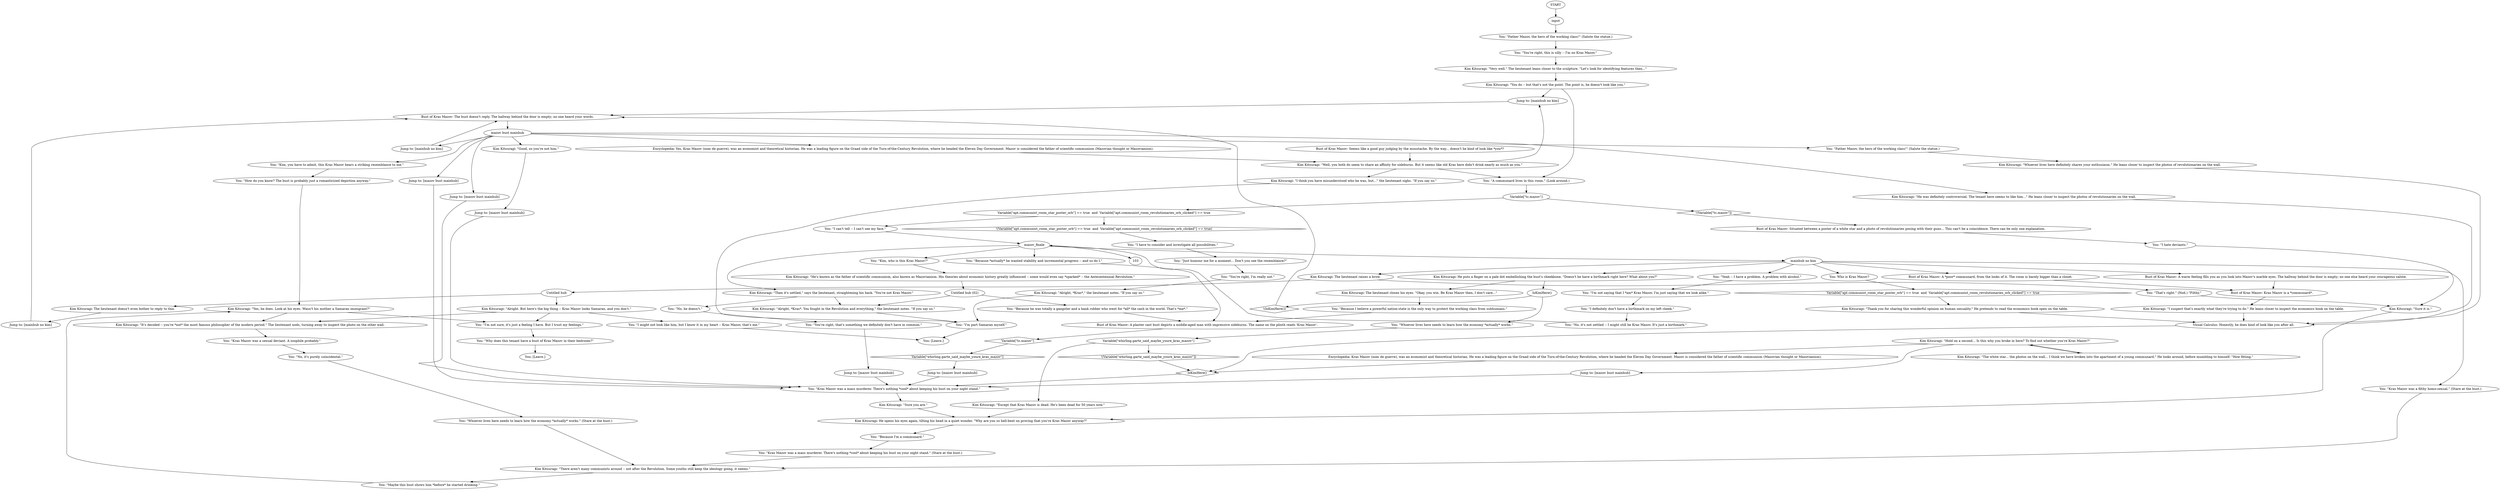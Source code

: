 # APT / MAZOV BUST
# This is the bust of Kras Mazov. Finishes "Find out if you're Kras Mazov" task.
# ==================================================
digraph G {
	  0 [label="START"];
	  1 [label="input"];
	  2 [label="You: \"Kim, you have to admit, this Kras Mazov bears a striking resemblance to me.\""];
	  3 [label="You: Who is Kras Mazov?"];
	  4 [label="Kim Kitsuragi: \"He's known as the father of scientific communism, also known as Mazovianism. His theories about economic history greatly influenced -- some would even say *sparked* -- the Antecentennial Revolution.\""];
	  5 [label="You: \"Because *actually* he wanted stability and incremental progress -- and so do I.\""];
	  6 [label="You: \"That's right.\" (Nod.) \"Filthy.\""];
	  7 [label="Bust of Kras Mazov: Seems like a good guy judging by the moustache. By the way... doesn't he kind of look like *you*?"];
	  8 [label="You: \"I have to consider and investigate all possibilities.\""];
	  9 [label="Encyclopedia: Kras Mazov (nom de guerre), was an economist and theoretical historian. He was a leading figure on the Graad side of the Turn-of-the-Century Revolution, where he headed the Eleven Day Government. Mazov is considered the father of scientific communism (Mazovian thought or Mazovianism)."];
	  10 [label="Bust of Kras Mazov: Situated between a poster of a white star and a photo of revolutionaries posing with their guns... This can't be a coincidence. There can be only one explanation."];
	  11 [label="Kim Kitsuragi: \"Thank you for sharing this wonderful opinion on human sexuality.\" He pretends to read the economics book open on the table."];
	  12 [label="Kim Kitsuragi: \"Sure it is.\""];
	  13 [label="You: \"Whoever lives here needs to learn how the economy *actually* works.\" (Stare at the bust.)"];
	  14 [label="You: \"Kras Mazov was a filthy homo-sexual.\" (Stare at the bust.)"];
	  15 [label="You: \"Yeah -- I have a problem. A problem with alcohol.\""];
	  16 [label="Kim Kitsuragi: \"I think you have misunderstood who he was, but...\" the lieutenant sighs. \"If you say so.\""];
	  17 [label="Bust of Kras Mazov: A plaster cast bust depicts a middle-aged man with impressive sideburns. The name on the plinth reads 'Kras Mazov'."];
	  18 [label="You: \"Father Mazov, the hero of the working class!\" (Salute the statue.)"];
	  19 [label="Jump to: [mazov bust mainhub]"];
	  20 [label="You: \"Maybe this bust shows him *before* he started drinking.\""];
	  21 [label="Jump to: [mainhub no kim]"];
	  22 [label="Bust of Kras Mazov: Kras Mazov is a *communard*."];
	  23 [label="You: \"I hate deviants.\""];
	  24 [label="Untitled hub"];
	  25 [label="Kim Kitsuragi: He opens his eyes again, tilting his head in a quiet wonder. \"Why are you so hell-bent on proving that you're Kras Mazov anyway?\""];
	  26 [label="You: \"Because I believe a powerful nation-state is the only way to protect the working class from subhumans.\""];
	  27 [label="mainhub no kim"];
	  28 [label="Bust of Kras Mazov: The bust doesn't reply. The hallway behind the door is empty; no one heard your words."];
	  29 [label="Kim Kitsuragi: \"There aren't many communists around -- not after the Revolution. Some youths still keep the ideology going, it seems.\""];
	  30 [label="Visual Calculus: Honestly, he does kind of look like you after all."];
	  31 [label="Jump to: [mazov bust mainhub]"];
	  32 [label="You: \"Kras Mazov was a sexual deviant. A zoophile probably.\""];
	  33 [label="Encyclopedia: Yes, Kras Mazov (nom de guerre), was an economist and theoretical historian. He was a leading figure on the Graad side of the Turn-of-the-Century Revolution, where he headed the Eleven Day Government. Mazov is considered the father of scientific communism (Mazovian thought or Mazovianism)."];
	  34 [label="Kim Kitsuragi: \"I suspect that's exactly what they're trying to do.\" He leans closer to inspect the economics book on the table."];
	  35 [label="Variable[\"whirling.garte_said_maybe_youre_kras_mazov\"]"];
	  36 [label="Variable[\"whirling.garte_said_maybe_youre_kras_mazov\"]", shape=diamond];
	  37 [label="!(Variable[\"whirling.garte_said_maybe_youre_kras_mazov\"])", shape=diamond];
	  38 [label="Kim Kitsuragi: \"Except that Kras Mazov is dead. He's been dead for 50 years now.\""];
	  39 [label="You: \"Just humour me for a moment... Don't you see the resemblance?\""];
	  40 [label="Kim Kitsuragi: \"Alright. But here's the big thing -- Kras Mazov looks Samaran, and you don't.\""];
	  41 [label="mazov_finale"];
	  42 [label="You: \"Because I'm a communard.\""];
	  43 [label="Kim Kitsuragi: \"Then it's settled,\" says the lieutenant, straightening his back. \"You're not Kras Mazov.\""];
	  44 [label="You: \"No, it's not settled -- I might still be Kras Mazov. It's just a birthmark.\""];
	  45 [label="You: \"No, he doesn't.\""];
	  46 [label="You: \"I might not look like him, but I know it in my heart -- Kras Mazov, that's me.\""];
	  47 [label="You: \"Because he was totally a gangster and a bank robber who went for *all* the cash in the world. That's *me*.\""];
	  48 [label="You: \"Kim, who is this Kras Mazov?\""];
	  49 [label="Jump to: [mainhub no kim]"];
	  50 [label="Kim Kitsuragi: \"Well, you both do seem to share an affinity for sideburns. But it seems like old Kras here didn't drink nearly as much as you.\""];
	  51 [label="You: \"You're right, I'm really not.\""];
	  52 [label="Kim Kitsuragi: \"Alright, *Kras*. You fought in the Revolution and everything,\" the lieutenant notes. \"If you say so.\""];
	  53 [label="You: \"Kras Mazov was a mass murderer. There's nothing *cool* about keeping his bust on your night stand.\" (Stare at the bust.)"];
	  54 [label="Bust of Kras Mazov: A *poor* communard, from the looks of it. The room is barely bigger than a closet."];
	  55 [label="Variable[\"tc.mazov\"]"];
	  56 [label="Variable[\"tc.mazov\"]", shape=diamond];
	  57 [label="!(Variable[\"tc.mazov\"])", shape=diamond];
	  58 [label="Variable[\"apt.communist_room_star_poster_orb\"] == true  and  Variable[\"apt.communist_room_revolutionaries_orb_clicked\"] == true"];
	  59 [label="Variable[\"apt.communist_room_star_poster_orb\"] == true  and  Variable[\"apt.communist_room_revolutionaries_orb_clicked\"] == true", shape=diamond];
	  60 [label="!(Variable[\"apt.communist_room_star_poster_orb\"] == true  and  Variable[\"apt.communist_room_revolutionaries_orb_clicked\"] == true)", shape=diamond];
	  61 [label="You: \"I can't tell -- I can't see my face.\""];
	  62 [label="Kim Kitsuragi: The lieutenant closes his eyes. \"Okay, you win. Be Kras Mazov then, I don't care...\""];
	  63 [label="You: [Leave.]"];
	  64 [label="Kim Kitsuragi: \"He was definitely controversial. The tenant here seems to like him...\" He leans closer to inspect the photos of revolutionaries on the wall."];
	  65 [label="Kim Kitsuragi: \"Sure you are.\""];
	  66 [label="You: \"I definitely don't have a birthmark on my left cheek.\""];
	  67 [label="IsKimHere()"];
	  68 [label="IsKimHere()", shape=diamond];
	  69 [label="!(IsKimHere())", shape=diamond];
	  70 [label="You: \"Whoever lives here needs to learn how the economy *actually* works.\""];
	  71 [label="Jump to: [mazov bust mainhub]"];
	  72 [label="Untitled hub (02)"];
	  73 [label="Jump to: [mazov bust mainhub]"];
	  74 [label="Kim Kitsuragi: \"Hold on a second... Is this why you broke in here? To find out whether you're Kras Mazov?\""];
	  75 [label="You: \"How do you know? The bust is probably just a romanticized depiction anyway.\""];
	  76 [label="You: \"A communard lives in this room.\" (Look around.)"];
	  77 [label="Kim Kitsuragi: He puts a finger on a pale dot embellishing the bust's cheekbone. \"Doesn't he have a birthmark right here? What about you?\""];
	  78 [label="Kim Kitsuragi: \"You do -- but that's not the point. The point is, he doesn't look like you.\""];
	  79 [label="You: \"I'm not saying that I *am* Kras Mazov, I'm just saying that we look alike.\""];
	  80 [label="Jump to: [mazov bust mainhub]"];
	  81 [label="Jump to: [mainhub no kim]"];
	  82 [label="mazov bust mainhub"];
	  83 [label="You: \"Kras Mazov was a mass murderer. There's nothing *cool* about keeping his bust on your night stand.\""];
	  84 [label="You: \"Father Mazov, the hero of the working class!\" (Salute the statue.)"];
	  85 [label="Kim Kitsuragi: The lieutenant raises a brow."];
	  86 [label="You: \"No, it's purely coincidental.\""];
	  87 [label="Kim Kitsuragi: \"The white star... the photos on the wall... I think we have broken into the apartment of a young communard.\" He looks around, before mumbling to himself: \"How fitting.\""];
	  88 [label="You: [Leave.]"];
	  89 [label="Bust of Kras Mazov: A warm feeling fills you as you look into Mazov's marble eyes. The hallway behind the door is empty; no one else heard your courageous salute."];
	  90 [label="Kim Kitsuragi: \"Whoever lives here definitely shares your enthusiasm.\" He leans closer to inspect the photos of revolutionaries on the wall."];
	  91 [label="You: \"You're right, this is silly -- I'm no Kras Mazov.\""];
	  92 [label="Kim Kitsuragi: The lieutenant doesn't even bother to reply to this."];
	  93 [label="Kim Kitsuragi: \"Very well.\" The lieutenant leans closer to the sculpture. \"Let's look for identifying features then...\""];
	  94 [label="Kim Kitsuragi: \"Yes, he does. Look at his eyes. Wasn't his mother a Samaran immigrant?\""];
	  95 [label="You: \"You're right, that's something we definitely don't have in common.\""];
	  96 [label="Kim Kitsuragi: \"It's decided -- you're *not* the most famous philosopher of the modern period.\" The lieutenant nods, turning away to inspect the photo on the other wall."];
	  97 [label="Kim Kitsuragi: \"Alright, *Kras*,\" the lieutenant notes. \"If you say so.\""];
	  98 [label="You: \"Why does this tenant have a bust of Kras Mazov in their bedroom?\""];
	  99 [label="Kim Kitsuragi: \"Good, so you're not him.\""];
	  100 [label="Jump to: [mazov bust mainhub]"];
	  101 [label="You: \"I'm part Samaran myself.\""];
	  102 [label="You: \"I'm not sure, it's just a feeling I have. But I trust my feelings.\""];
	  0 -> 1
	  1 -> 18
	  2 -> 75
	  3 -> 59
	  4 -> 72
	  5 -> 17
	  6 -> 12
	  7 -> 50
	  8 -> 39
	  9 -> 68
	  10 -> 23
	  11 -> 30
	  12 -> 25
	  13 -> 29
	  14 -> 29
	  15 -> 79
	  16 -> 101
	  17 -> 56
	  18 -> 91
	  19 -> 83
	  20 -> 94
	  21 -> 28
	  22 -> 34
	  23 -> 12
	  24 -> 40
	  24 -> 92
	  25 -> 42
	  26 -> 17
	  27 -> 3
	  27 -> 77
	  27 -> 14
	  27 -> 15
	  27 -> 85
	  27 -> 54
	  27 -> 89
	  28 -> 82
	  29 -> 20
	  30 -> 68
	  31 -> 83
	  32 -> 86
	  33 -> 50
	  34 -> 30
	  35 -> 37
	  35 -> 38
	  36 -> 31
	  37 -> 68
	  38 -> 25
	  39 -> 51
	  40 -> 96
	  40 -> 102
	  40 -> 46
	  41 -> 5
	  41 -> 103
	  41 -> 43
	  41 -> 48
	  41 -> 27
	  42 -> 53
	  43 -> 52
	  43 -> 45
	  44 -> 41
	  45 -> 95
	  46 -> 63
	  47 -> 17
	  48 -> 4
	  49 -> 28
	  50 -> 16
	  50 -> 76
	  50 -> 21
	  51 -> 97
	  52 -> 101
	  53 -> 29
	  54 -> 22
	  55 -> 57
	  55 -> 58
	  56 -> 36
	  57 -> 10
	  58 -> 60
	  58 -> 61
	  59 -> 11
	  60 -> 8
	  61 -> 41
	  62 -> 26
	  64 -> 30
	  65 -> 25
	  66 -> 44
	  67 -> 69
	  67 -> 70
	  68 -> 83
	  69 -> 28
	  70 -> 35
	  71 -> 83
	  72 -> 52
	  72 -> 47
	  73 -> 83
	  74 -> 80
	  74 -> 9
	  74 -> 87
	  75 -> 94
	  76 -> 55
	  77 -> 67
	  77 -> 62
	  78 -> 76
	  78 -> 21
	  79 -> 66
	  80 -> 83
	  81 -> 28
	  82 -> 64
	  82 -> 33
	  82 -> 2
	  82 -> 99
	  82 -> 71
	  82 -> 49
	  82 -> 19
	  82 -> 84
	  83 -> 65
	  84 -> 90
	  85 -> 24
	  85 -> 6
	  86 -> 13
	  87 -> 74
	  89 -> 22
	  90 -> 30
	  91 -> 93
	  92 -> 81
	  93 -> 78
	  94 -> 96
	  94 -> 102
	  95 -> 100
	  96 -> 32
	  97 -> 101
	  98 -> 88
	  99 -> 73
	  100 -> 83
	  101 -> 63
	  102 -> 98
}

